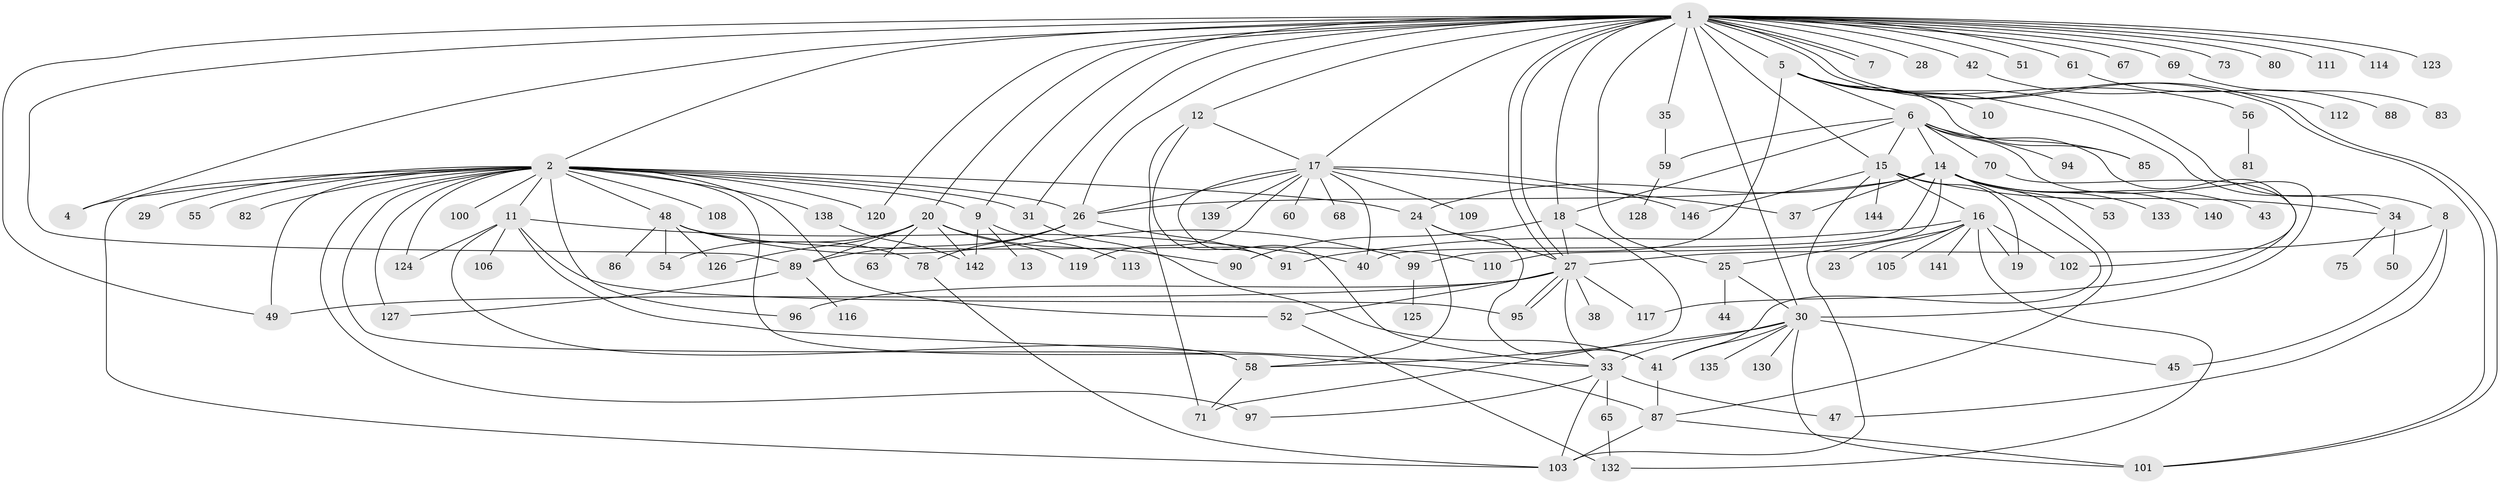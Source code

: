 // original degree distribution, {27: 0.00684931506849315, 12: 0.0136986301369863, 13: 0.0136986301369863, 2: 0.2602739726027397, 9: 0.00684931506849315, 3: 0.11643835616438356, 4: 0.0547945205479452, 6: 0.0547945205479452, 1: 0.3835616438356164, 5: 0.0410958904109589, 8: 0.00684931506849315, 11: 0.0136986301369863, 7: 0.0136986301369863, 15: 0.00684931506849315, 16: 0.00684931506849315}
// Generated by graph-tools (version 1.1) at 2025/41/03/06/25 10:41:50]
// undirected, 113 vertices, 187 edges
graph export_dot {
graph [start="1"]
  node [color=gray90,style=filled];
  1 [super="+3"];
  2 [super="+22"];
  4;
  5 [super="+134"];
  6 [super="+36"];
  7 [super="+66"];
  8;
  9 [super="+136"];
  10;
  11 [super="+46"];
  12 [super="+122"];
  13;
  14 [super="+84"];
  15 [super="+39"];
  16 [super="+21"];
  17 [super="+137"];
  18 [super="+129"];
  19;
  20 [super="+62"];
  23;
  24 [super="+93"];
  25 [super="+104"];
  26 [super="+74"];
  27 [super="+32"];
  28;
  29;
  30 [super="+64"];
  31;
  33 [super="+77"];
  34;
  35;
  37;
  38;
  40;
  41 [super="+98"];
  42;
  43;
  44;
  45 [super="+92"];
  47;
  48 [super="+72"];
  49;
  50;
  51;
  52 [super="+79"];
  53;
  54 [super="+57"];
  55;
  56;
  58;
  59 [super="+76"];
  60;
  61;
  63;
  65 [super="+145"];
  67;
  68;
  69;
  70;
  71 [super="+115"];
  73 [super="+107"];
  75;
  78;
  80;
  81;
  82;
  83 [super="+121"];
  85 [super="+143"];
  86;
  87 [super="+118"];
  88;
  89 [super="+131"];
  90;
  91;
  94;
  95;
  96;
  97;
  99;
  100;
  101;
  102;
  103;
  105;
  106;
  108;
  109;
  110;
  111;
  112;
  113;
  114;
  116;
  117;
  119;
  120;
  123;
  124;
  125;
  126;
  127;
  128;
  130;
  132;
  133;
  135;
  138;
  139;
  140;
  141;
  142;
  144;
  146;
  1 -- 2 [weight=2];
  1 -- 5;
  1 -- 7;
  1 -- 7;
  1 -- 9;
  1 -- 12;
  1 -- 15;
  1 -- 17;
  1 -- 18;
  1 -- 20;
  1 -- 27 [weight=2];
  1 -- 27;
  1 -- 30;
  1 -- 35;
  1 -- 42;
  1 -- 51;
  1 -- 61;
  1 -- 67;
  1 -- 69;
  1 -- 73;
  1 -- 80;
  1 -- 101;
  1 -- 101;
  1 -- 111;
  1 -- 114;
  1 -- 4;
  1 -- 49;
  1 -- 120;
  1 -- 89;
  1 -- 26;
  1 -- 123;
  1 -- 28;
  1 -- 25;
  1 -- 31;
  2 -- 4;
  2 -- 9;
  2 -- 11;
  2 -- 24;
  2 -- 48;
  2 -- 58;
  2 -- 82;
  2 -- 87;
  2 -- 97;
  2 -- 108;
  2 -- 96;
  2 -- 100;
  2 -- 103;
  2 -- 138;
  2 -- 31;
  2 -- 49;
  2 -- 52;
  2 -- 55;
  2 -- 120;
  2 -- 26;
  2 -- 124;
  2 -- 29;
  2 -- 127;
  5 -- 6;
  5 -- 8;
  5 -- 10;
  5 -- 34;
  5 -- 56;
  5 -- 99;
  5 -- 85;
  6 -- 14;
  6 -- 15;
  6 -- 18;
  6 -- 59 [weight=2];
  6 -- 70;
  6 -- 85;
  6 -- 94;
  6 -- 102;
  6 -- 30;
  8 -- 27;
  8 -- 45;
  8 -- 47;
  9 -- 13;
  9 -- 113;
  9 -- 142;
  11 -- 40;
  11 -- 58;
  11 -- 106;
  11 -- 33;
  11 -- 124;
  11 -- 95;
  12 -- 91;
  12 -- 71;
  12 -- 17;
  14 -- 24;
  14 -- 37;
  14 -- 40;
  14 -- 43;
  14 -- 53;
  14 -- 87;
  14 -- 110;
  14 -- 133;
  14 -- 140;
  14 -- 41;
  14 -- 26;
  15 -- 16;
  15 -- 103;
  15 -- 144;
  15 -- 34;
  15 -- 19;
  15 -- 146;
  16 -- 19;
  16 -- 23;
  16 -- 102;
  16 -- 105;
  16 -- 132;
  16 -- 91;
  16 -- 141;
  16 -- 25;
  17 -- 33;
  17 -- 37;
  17 -- 60;
  17 -- 68;
  17 -- 109;
  17 -- 119;
  17 -- 139;
  17 -- 146;
  17 -- 40;
  17 -- 26;
  18 -- 27;
  18 -- 90;
  18 -- 71;
  20 -- 54;
  20 -- 89;
  20 -- 90;
  20 -- 126;
  20 -- 142;
  20 -- 63;
  20 -- 119;
  24 -- 27;
  24 -- 41;
  24 -- 58 [weight=2];
  25 -- 44;
  25 -- 30;
  26 -- 78;
  26 -- 89;
  26 -- 91;
  27 -- 38;
  27 -- 49;
  27 -- 52 [weight=2];
  27 -- 95;
  27 -- 95;
  27 -- 96;
  27 -- 117;
  27 -- 33;
  30 -- 33;
  30 -- 130;
  30 -- 101;
  30 -- 135;
  30 -- 41 [weight=2];
  30 -- 45;
  30 -- 58;
  31 -- 41;
  33 -- 47;
  33 -- 65;
  33 -- 97;
  33 -- 103;
  34 -- 50;
  34 -- 75;
  35 -- 59;
  41 -- 87;
  42 -- 112;
  48 -- 78;
  48 -- 99;
  48 -- 110;
  48 -- 126;
  48 -- 54;
  48 -- 86;
  52 -- 132;
  56 -- 81;
  58 -- 71;
  59 -- 128;
  61 -- 88;
  65 -- 132;
  69 -- 83;
  70 -- 117;
  78 -- 103;
  87 -- 101;
  87 -- 103;
  89 -- 116;
  89 -- 127;
  99 -- 125;
  138 -- 142;
}
